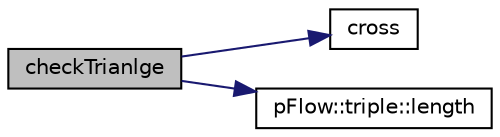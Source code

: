 digraph "checkTrianlge"
{
 // LATEX_PDF_SIZE
  edge [fontname="Helvetica",fontsize="10",labelfontname="Helvetica",labelfontsize="10"];
  node [fontname="Helvetica",fontsize="10",shape=record];
  rankdir="LR";
  Node1 [label="checkTrianlge",height=0.2,width=0.4,color="black", fillcolor="grey75", style="filled", fontcolor="black",tooltip=" "];
  Node1 -> Node2 [color="midnightblue",fontsize="10",style="solid",fontname="Helvetica"];
  Node2 [label="cross",height=0.2,width=0.4,color="black", fillcolor="white", style="filled",URL="$tripleFwd_8hpp.html#a7a724b824f9e21a646a965a99fff4b04",tooltip=" "];
  Node1 -> Node3 [color="midnightblue",fontsize="10",style="solid",fontname="Helvetica"];
  Node3 [label="pFlow::triple::length",height=0.2,width=0.4,color="black", fillcolor="white", style="filled",URL="$classpFlow_1_1triple.html#a386dd44caa78e5884651bd4891674555",tooltip="Length of the vector."];
}
